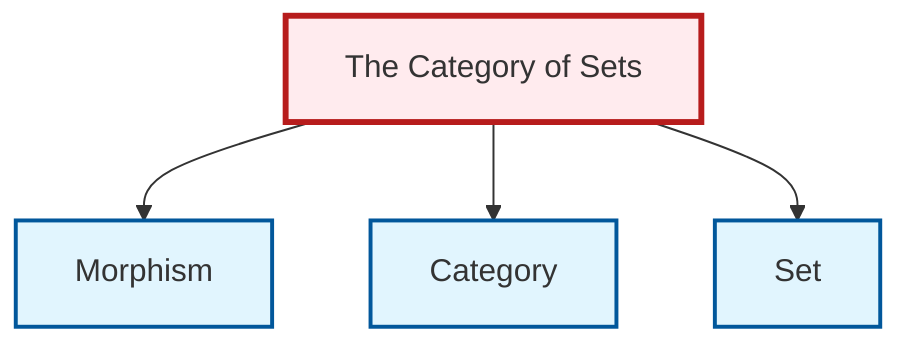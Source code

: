 graph TD
    classDef definition fill:#e1f5fe,stroke:#01579b,stroke-width:2px
    classDef theorem fill:#f3e5f5,stroke:#4a148c,stroke-width:2px
    classDef axiom fill:#fff3e0,stroke:#e65100,stroke-width:2px
    classDef example fill:#e8f5e9,stroke:#1b5e20,stroke-width:2px
    classDef current fill:#ffebee,stroke:#b71c1c,stroke-width:3px
    ex-set-category["The Category of Sets"]:::example
    def-morphism["Morphism"]:::definition
    def-set["Set"]:::definition
    def-category["Category"]:::definition
    ex-set-category --> def-morphism
    ex-set-category --> def-category
    ex-set-category --> def-set
    class ex-set-category current